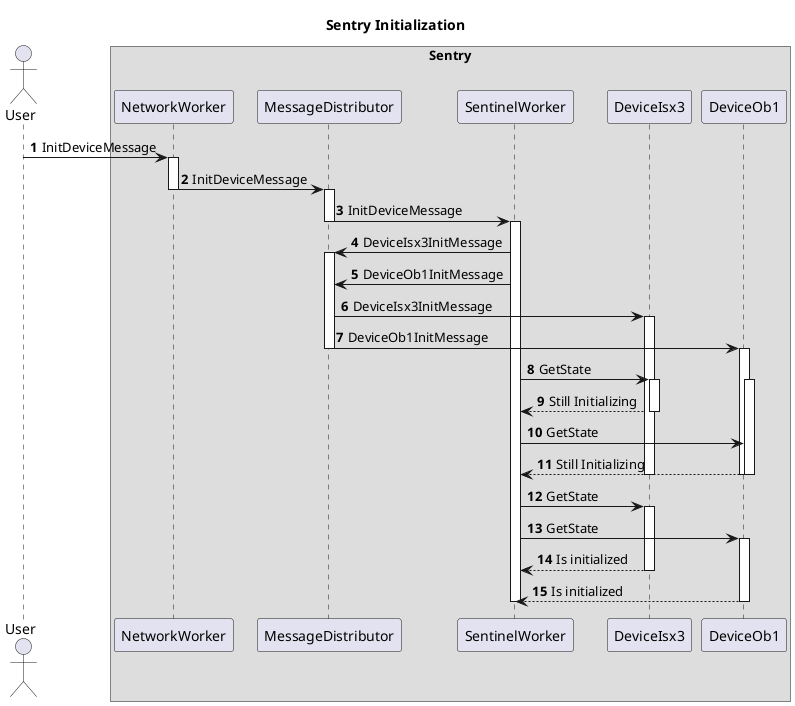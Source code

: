 @startuml

Title "Sentry Initialization"

actor User

box "Sentry" 
participant NetworkWorker 
participant MessageDistributor
participant SentinelWorker
participant DeviceIsx3
participant DeviceOb1
end box

autonumber 

User -> NetworkWorker : InitDeviceMessage
activate NetworkWorker
NetworkWorker -> MessageDistributor : InitDeviceMessage
deactivate NetworkWorker
activate MessageDistributor
MessageDistributor -> SentinelWorker : InitDeviceMessage
deactivate MessageDistributor
activate SentinelWorker
SentinelWorker -> MessageDistributor : DeviceIsx3InitMessage
activate MessageDistributor
SentinelWorker -> MessageDistributor : DeviceOb1InitMessage
MessageDistributor -> DeviceIsx3 : DeviceIsx3InitMessage
activate DeviceIsx3
MessageDistributor -> DeviceOb1 : DeviceOb1InitMessage
deactivate MessageDistributor
activate DeviceOb1
SentinelWorker -> DeviceIsx3 : GetState
activate DeviceIsx3
activate DeviceOb1
DeviceIsx3 --> SentinelWorker : Still Initializing
deactivate DeviceIsx3
SentinelWorker -> DeviceOb1 : GetState
DeviceOb1 --> SentinelWorker : Still Initializing 
deactivate DeviceOb1
deactivate DeviceOb1
deactivate DeviceIsx3

SentinelWorker -> DeviceIsx3 : GetState
activate DeviceIsx3
SentinelWorker -> DeviceOb1 : GetState
activate DeviceOb1
DeviceIsx3 --> SentinelWorker : Is initialized
deactivate DeviceIsx3
DeviceOb1 --> SentinelWorker : Is initialized 
deactivate DeviceOb1





deactivate SentinelWorker

@enduml